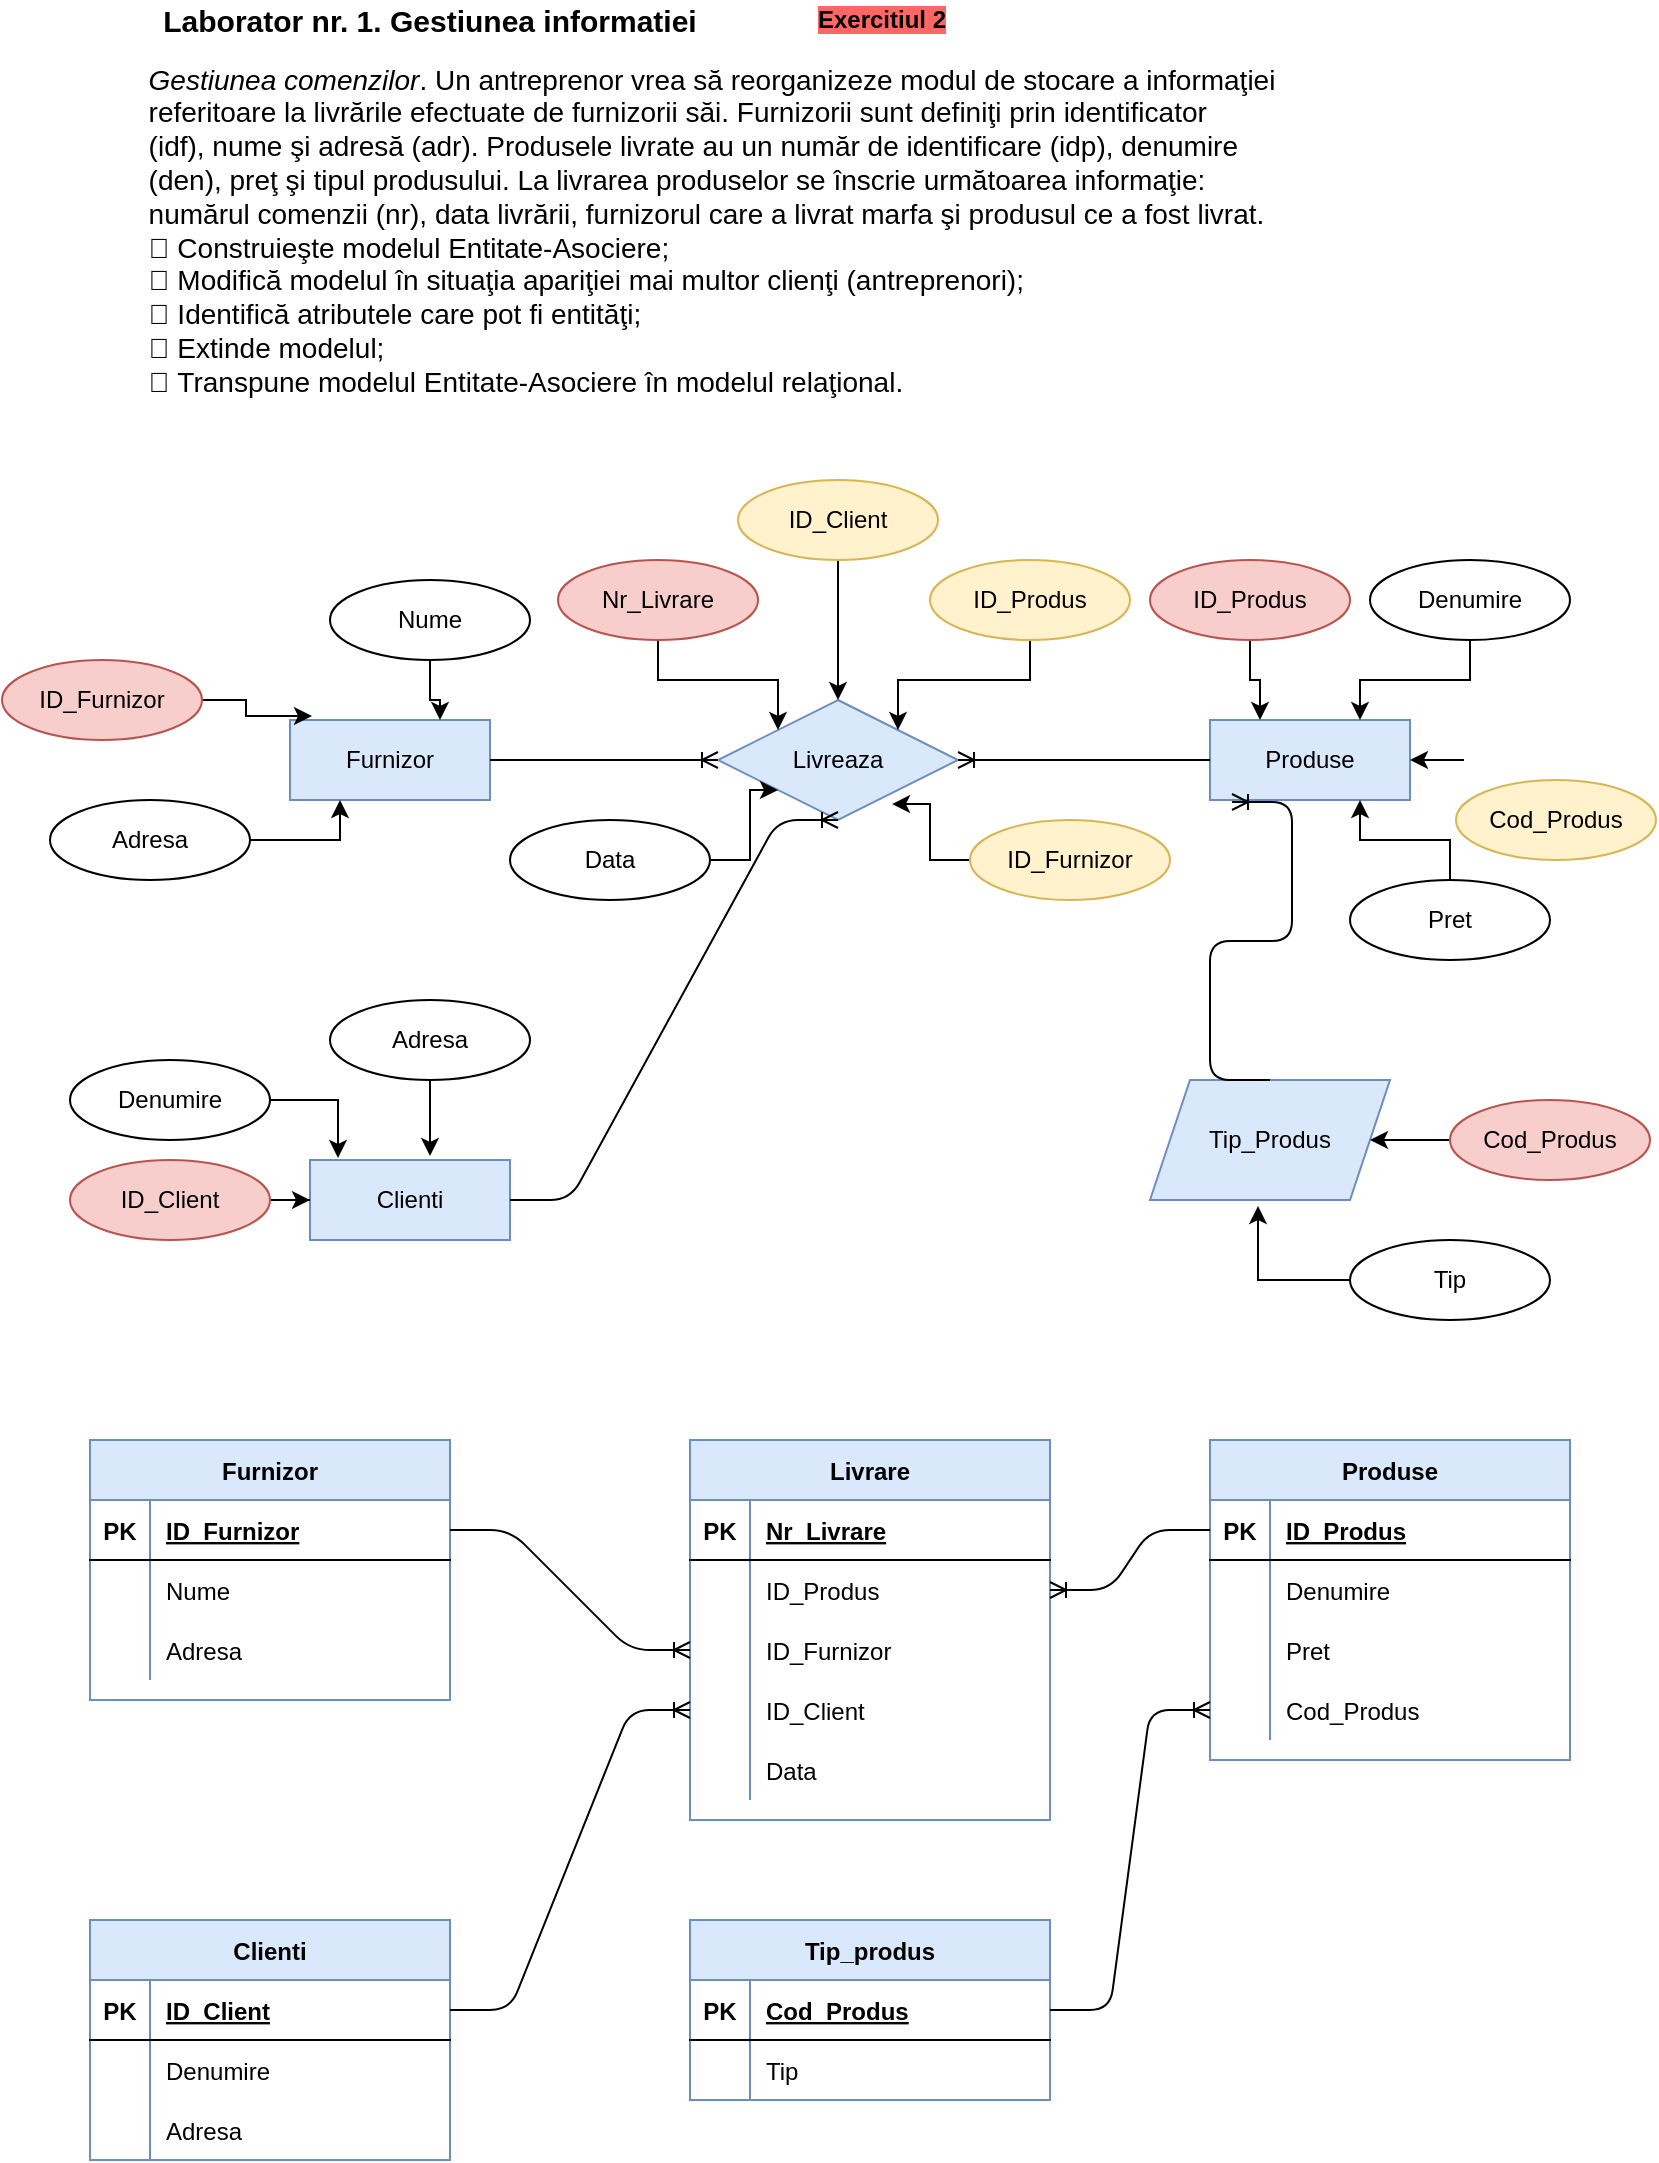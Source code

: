 <mxfile version="14.4.3" type="device"><diagram id="GzVoudzLTFGUCor3DVBX" name="Page-1"><mxGraphModel dx="1851" dy="592" grid="1" gridSize="10" guides="1" tooltips="1" connect="1" arrows="1" fold="1" page="1" pageScale="1" pageWidth="827" pageHeight="1169" math="0" shadow="0"><root><mxCell id="0"/><mxCell id="1" parent="0"/><mxCell id="v0XWhIG8VcT8d_aPm-Mz-1" value="Produse" style="whiteSpace=wrap;html=1;align=center;fillColor=#dae8fc;strokeColor=#6c8ebf;" parent="1" vertex="1"><mxGeometry x="594" y="400" width="100" height="40" as="geometry"/></mxCell><mxCell id="v0XWhIG8VcT8d_aPm-Mz-2" value="Furnizor" style="whiteSpace=wrap;html=1;align=center;fillColor=#dae8fc;strokeColor=#6c8ebf;" parent="1" vertex="1"><mxGeometry x="134" y="400" width="100" height="40" as="geometry"/></mxCell><mxCell id="v0XWhIG8VcT8d_aPm-Mz-3" value="Livreaza" style="shape=rhombus;perimeter=rhombusPerimeter;whiteSpace=wrap;html=1;align=center;fillColor=#dae8fc;strokeColor=#6c8ebf;" parent="1" vertex="1"><mxGeometry x="348" y="390" width="120" height="60" as="geometry"/></mxCell><mxCell id="v0XWhIG8VcT8d_aPm-Mz-4" value="" style="edgeStyle=entityRelationEdgeStyle;fontSize=12;html=1;endArrow=ERoneToMany;exitX=1;exitY=0.5;exitDx=0;exitDy=0;entryX=0;entryY=0.5;entryDx=0;entryDy=0;" parent="1" source="v0XWhIG8VcT8d_aPm-Mz-2" target="v0XWhIG8VcT8d_aPm-Mz-3" edge="1"><mxGeometry width="100" height="100" relative="1" as="geometry"><mxPoint x="354" y="670" as="sourcePoint"/><mxPoint x="454" y="570" as="targetPoint"/></mxGeometry></mxCell><mxCell id="v0XWhIG8VcT8d_aPm-Mz-5" value="" style="edgeStyle=entityRelationEdgeStyle;fontSize=12;html=1;endArrow=ERoneToMany;entryX=1;entryY=0.5;entryDx=0;entryDy=0;exitX=0;exitY=0.5;exitDx=0;exitDy=0;" parent="1" source="v0XWhIG8VcT8d_aPm-Mz-1" target="v0XWhIG8VcT8d_aPm-Mz-3" edge="1"><mxGeometry width="100" height="100" relative="1" as="geometry"><mxPoint x="354" y="670" as="sourcePoint"/><mxPoint x="454" y="570" as="targetPoint"/></mxGeometry></mxCell><mxCell id="v0XWhIG8VcT8d_aPm-Mz-18" style="edgeStyle=orthogonalEdgeStyle;rounded=0;orthogonalLoop=1;jettySize=auto;html=1;entryX=0.75;entryY=0;entryDx=0;entryDy=0;" parent="1" source="v0XWhIG8VcT8d_aPm-Mz-6" target="v0XWhIG8VcT8d_aPm-Mz-2" edge="1"><mxGeometry relative="1" as="geometry"/></mxCell><mxCell id="v0XWhIG8VcT8d_aPm-Mz-6" value="Nume" style="ellipse;whiteSpace=wrap;html=1;align=center;" parent="1" vertex="1"><mxGeometry x="154" y="330" width="100" height="40" as="geometry"/></mxCell><mxCell id="v0XWhIG8VcT8d_aPm-Mz-17" style="edgeStyle=orthogonalEdgeStyle;rounded=0;orthogonalLoop=1;jettySize=auto;html=1;entryX=0.11;entryY=-0.05;entryDx=0;entryDy=0;entryPerimeter=0;" parent="1" source="v0XWhIG8VcT8d_aPm-Mz-7" target="v0XWhIG8VcT8d_aPm-Mz-2" edge="1"><mxGeometry relative="1" as="geometry"/></mxCell><mxCell id="v0XWhIG8VcT8d_aPm-Mz-7" value="ID_Furnizor" style="ellipse;whiteSpace=wrap;html=1;align=center;fillColor=#f8cecc;strokeColor=#b85450;" parent="1" vertex="1"><mxGeometry x="-10" y="370" width="100" height="40" as="geometry"/></mxCell><mxCell id="v0XWhIG8VcT8d_aPm-Mz-19" style="edgeStyle=orthogonalEdgeStyle;rounded=0;orthogonalLoop=1;jettySize=auto;html=1;entryX=0.25;entryY=1;entryDx=0;entryDy=0;" parent="1" source="v0XWhIG8VcT8d_aPm-Mz-8" target="v0XWhIG8VcT8d_aPm-Mz-2" edge="1"><mxGeometry relative="1" as="geometry"/></mxCell><mxCell id="v0XWhIG8VcT8d_aPm-Mz-8" value="Adresa" style="ellipse;whiteSpace=wrap;html=1;align=center;" parent="1" vertex="1"><mxGeometry x="14" y="440" width="100" height="40" as="geometry"/></mxCell><mxCell id="v0XWhIG8VcT8d_aPm-Mz-24" style="edgeStyle=orthogonalEdgeStyle;rounded=0;orthogonalLoop=1;jettySize=auto;html=1;entryX=0.25;entryY=0;entryDx=0;entryDy=0;" parent="1" source="v0XWhIG8VcT8d_aPm-Mz-9" target="v0XWhIG8VcT8d_aPm-Mz-1" edge="1"><mxGeometry relative="1" as="geometry"/></mxCell><mxCell id="v0XWhIG8VcT8d_aPm-Mz-9" value="ID_Produs" style="ellipse;whiteSpace=wrap;html=1;align=center;fillColor=#f8cecc;strokeColor=#b85450;" parent="1" vertex="1"><mxGeometry x="564" y="320" width="100" height="40" as="geometry"/></mxCell><mxCell id="v0XWhIG8VcT8d_aPm-Mz-25" style="edgeStyle=orthogonalEdgeStyle;rounded=0;orthogonalLoop=1;jettySize=auto;html=1;entryX=0.75;entryY=0;entryDx=0;entryDy=0;" parent="1" source="v0XWhIG8VcT8d_aPm-Mz-10" target="v0XWhIG8VcT8d_aPm-Mz-1" edge="1"><mxGeometry relative="1" as="geometry"/></mxCell><mxCell id="v0XWhIG8VcT8d_aPm-Mz-10" value="Denumire" style="ellipse;whiteSpace=wrap;html=1;align=center;" parent="1" vertex="1"><mxGeometry x="674" y="320" width="100" height="40" as="geometry"/></mxCell><mxCell id="v0XWhIG8VcT8d_aPm-Mz-27" style="edgeStyle=orthogonalEdgeStyle;rounded=0;orthogonalLoop=1;jettySize=auto;html=1;entryX=0.75;entryY=1;entryDx=0;entryDy=0;" parent="1" source="v0XWhIG8VcT8d_aPm-Mz-11" target="v0XWhIG8VcT8d_aPm-Mz-1" edge="1"><mxGeometry relative="1" as="geometry"/></mxCell><mxCell id="v0XWhIG8VcT8d_aPm-Mz-11" value="Pret" style="ellipse;whiteSpace=wrap;html=1;align=center;" parent="1" vertex="1"><mxGeometry x="664" y="480" width="100" height="40" as="geometry"/></mxCell><mxCell id="v0XWhIG8VcT8d_aPm-Mz-26" style="edgeStyle=orthogonalEdgeStyle;rounded=0;orthogonalLoop=1;jettySize=auto;html=1;entryX=1;entryY=0.5;entryDx=0;entryDy=0;" parent="1" target="v0XWhIG8VcT8d_aPm-Mz-1" edge="1"><mxGeometry relative="1" as="geometry"><mxPoint x="721.0" y="420" as="sourcePoint"/></mxGeometry></mxCell><mxCell id="v0XWhIG8VcT8d_aPm-Mz-12" value="Cod_Produs" style="ellipse;whiteSpace=wrap;html=1;align=center;fillColor=#fff2cc;strokeColor=#d6b656;" parent="1" vertex="1"><mxGeometry x="717" y="430" width="100" height="40" as="geometry"/></mxCell><mxCell id="v0XWhIG8VcT8d_aPm-Mz-20" style="edgeStyle=orthogonalEdgeStyle;rounded=0;orthogonalLoop=1;jettySize=auto;html=1;entryX=0;entryY=0;entryDx=0;entryDy=0;" parent="1" source="v0XWhIG8VcT8d_aPm-Mz-13" target="v0XWhIG8VcT8d_aPm-Mz-3" edge="1"><mxGeometry relative="1" as="geometry"/></mxCell><mxCell id="v0XWhIG8VcT8d_aPm-Mz-13" value="Nr_Livrare" style="ellipse;whiteSpace=wrap;html=1;align=center;fillColor=#f8cecc;strokeColor=#b85450;" parent="1" vertex="1"><mxGeometry x="268" y="320" width="100" height="40" as="geometry"/></mxCell><mxCell id="v0XWhIG8VcT8d_aPm-Mz-22" style="edgeStyle=orthogonalEdgeStyle;rounded=0;orthogonalLoop=1;jettySize=auto;html=1;entryX=0;entryY=1;entryDx=0;entryDy=0;" parent="1" source="v0XWhIG8VcT8d_aPm-Mz-14" target="v0XWhIG8VcT8d_aPm-Mz-3" edge="1"><mxGeometry relative="1" as="geometry"/></mxCell><mxCell id="v0XWhIG8VcT8d_aPm-Mz-14" value="Data" style="ellipse;whiteSpace=wrap;html=1;align=center;" parent="1" vertex="1"><mxGeometry x="244" y="450" width="100" height="40" as="geometry"/></mxCell><mxCell id="v0XWhIG8VcT8d_aPm-Mz-23" style="edgeStyle=orthogonalEdgeStyle;rounded=0;orthogonalLoop=1;jettySize=auto;html=1;entryX=0.725;entryY=0.867;entryDx=0;entryDy=0;entryPerimeter=0;" parent="1" source="v0XWhIG8VcT8d_aPm-Mz-15" target="v0XWhIG8VcT8d_aPm-Mz-3" edge="1"><mxGeometry relative="1" as="geometry"/></mxCell><mxCell id="v0XWhIG8VcT8d_aPm-Mz-15" value="ID_Furnizor" style="ellipse;whiteSpace=wrap;html=1;align=center;fillColor=#fff2cc;strokeColor=#d6b656;" parent="1" vertex="1"><mxGeometry x="474" y="450" width="100" height="40" as="geometry"/></mxCell><mxCell id="v0XWhIG8VcT8d_aPm-Mz-21" style="edgeStyle=orthogonalEdgeStyle;rounded=0;orthogonalLoop=1;jettySize=auto;html=1;entryX=1;entryY=0;entryDx=0;entryDy=0;" parent="1" source="v0XWhIG8VcT8d_aPm-Mz-16" target="v0XWhIG8VcT8d_aPm-Mz-3" edge="1"><mxGeometry relative="1" as="geometry"/></mxCell><mxCell id="v0XWhIG8VcT8d_aPm-Mz-16" value="ID_Produs" style="ellipse;whiteSpace=wrap;html=1;align=center;fillColor=#fff2cc;strokeColor=#d6b656;" parent="1" vertex="1"><mxGeometry x="454" y="320" width="100" height="40" as="geometry"/></mxCell><mxCell id="v0XWhIG8VcT8d_aPm-Mz-28" value="Furnizor" style="shape=table;startSize=30;container=1;collapsible=1;childLayout=tableLayout;fixedRows=1;rowLines=0;fontStyle=1;align=center;resizeLast=1;fillColor=#dae8fc;strokeColor=#6c8ebf;" parent="1" vertex="1"><mxGeometry x="34" y="760" width="180" height="130" as="geometry"/></mxCell><mxCell id="v0XWhIG8VcT8d_aPm-Mz-29" value="" style="shape=partialRectangle;collapsible=0;dropTarget=0;pointerEvents=0;fillColor=none;top=0;left=0;bottom=1;right=0;points=[[0,0.5],[1,0.5]];portConstraint=eastwest;" parent="v0XWhIG8VcT8d_aPm-Mz-28" vertex="1"><mxGeometry y="30" width="180" height="30" as="geometry"/></mxCell><mxCell id="v0XWhIG8VcT8d_aPm-Mz-30" value="PK" style="shape=partialRectangle;connectable=0;fillColor=none;top=0;left=0;bottom=0;right=0;fontStyle=1;overflow=hidden;" parent="v0XWhIG8VcT8d_aPm-Mz-29" vertex="1"><mxGeometry width="30" height="30" as="geometry"/></mxCell><mxCell id="v0XWhIG8VcT8d_aPm-Mz-31" value="ID_Furnizor" style="shape=partialRectangle;connectable=0;fillColor=none;top=0;left=0;bottom=0;right=0;align=left;spacingLeft=6;fontStyle=5;overflow=hidden;" parent="v0XWhIG8VcT8d_aPm-Mz-29" vertex="1"><mxGeometry x="30" width="150" height="30" as="geometry"/></mxCell><mxCell id="v0XWhIG8VcT8d_aPm-Mz-32" value="" style="shape=partialRectangle;collapsible=0;dropTarget=0;pointerEvents=0;fillColor=none;top=0;left=0;bottom=0;right=0;points=[[0,0.5],[1,0.5]];portConstraint=eastwest;" parent="v0XWhIG8VcT8d_aPm-Mz-28" vertex="1"><mxGeometry y="60" width="180" height="30" as="geometry"/></mxCell><mxCell id="v0XWhIG8VcT8d_aPm-Mz-33" value="" style="shape=partialRectangle;connectable=0;fillColor=none;top=0;left=0;bottom=0;right=0;editable=1;overflow=hidden;" parent="v0XWhIG8VcT8d_aPm-Mz-32" vertex="1"><mxGeometry width="30" height="30" as="geometry"/></mxCell><mxCell id="v0XWhIG8VcT8d_aPm-Mz-34" value="Nume" style="shape=partialRectangle;connectable=0;fillColor=none;top=0;left=0;bottom=0;right=0;align=left;spacingLeft=6;overflow=hidden;" parent="v0XWhIG8VcT8d_aPm-Mz-32" vertex="1"><mxGeometry x="30" width="150" height="30" as="geometry"/></mxCell><mxCell id="v0XWhIG8VcT8d_aPm-Mz-35" value="" style="shape=partialRectangle;collapsible=0;dropTarget=0;pointerEvents=0;fillColor=none;top=0;left=0;bottom=0;right=0;points=[[0,0.5],[1,0.5]];portConstraint=eastwest;" parent="v0XWhIG8VcT8d_aPm-Mz-28" vertex="1"><mxGeometry y="90" width="180" height="30" as="geometry"/></mxCell><mxCell id="v0XWhIG8VcT8d_aPm-Mz-36" value="" style="shape=partialRectangle;connectable=0;fillColor=none;top=0;left=0;bottom=0;right=0;editable=1;overflow=hidden;" parent="v0XWhIG8VcT8d_aPm-Mz-35" vertex="1"><mxGeometry width="30" height="30" as="geometry"/></mxCell><mxCell id="v0XWhIG8VcT8d_aPm-Mz-37" value="Adresa" style="shape=partialRectangle;connectable=0;fillColor=none;top=0;left=0;bottom=0;right=0;align=left;spacingLeft=6;overflow=hidden;" parent="v0XWhIG8VcT8d_aPm-Mz-35" vertex="1"><mxGeometry x="30" width="150" height="30" as="geometry"/></mxCell><mxCell id="v0XWhIG8VcT8d_aPm-Mz-41" value="Clienti" style="whiteSpace=wrap;html=1;align=center;fillColor=#dae8fc;strokeColor=#6c8ebf;" parent="1" vertex="1"><mxGeometry x="144" y="620" width="100" height="40" as="geometry"/></mxCell><mxCell id="v0XWhIG8VcT8d_aPm-Mz-46" style="edgeStyle=orthogonalEdgeStyle;rounded=0;orthogonalLoop=1;jettySize=auto;html=1;entryX=0;entryY=0.5;entryDx=0;entryDy=0;" parent="1" source="v0XWhIG8VcT8d_aPm-Mz-42" target="v0XWhIG8VcT8d_aPm-Mz-41" edge="1"><mxGeometry relative="1" as="geometry"/></mxCell><mxCell id="v0XWhIG8VcT8d_aPm-Mz-42" value="ID_Client" style="ellipse;whiteSpace=wrap;html=1;align=center;fillColor=#f8cecc;strokeColor=#b85450;" parent="1" vertex="1"><mxGeometry x="24" y="620" width="100" height="40" as="geometry"/></mxCell><mxCell id="v0XWhIG8VcT8d_aPm-Mz-48" style="edgeStyle=orthogonalEdgeStyle;rounded=0;orthogonalLoop=1;jettySize=auto;html=1;entryX=0.6;entryY=-0.05;entryDx=0;entryDy=0;entryPerimeter=0;" parent="1" source="v0XWhIG8VcT8d_aPm-Mz-43" target="v0XWhIG8VcT8d_aPm-Mz-41" edge="1"><mxGeometry relative="1" as="geometry"/></mxCell><mxCell id="v0XWhIG8VcT8d_aPm-Mz-43" value="Adresa" style="ellipse;whiteSpace=wrap;html=1;align=center;" parent="1" vertex="1"><mxGeometry x="154" y="540" width="100" height="40" as="geometry"/></mxCell><mxCell id="v0XWhIG8VcT8d_aPm-Mz-47" style="edgeStyle=orthogonalEdgeStyle;rounded=0;orthogonalLoop=1;jettySize=auto;html=1;entryX=0.14;entryY=-0.025;entryDx=0;entryDy=0;entryPerimeter=0;" parent="1" source="v0XWhIG8VcT8d_aPm-Mz-44" target="v0XWhIG8VcT8d_aPm-Mz-41" edge="1"><mxGeometry relative="1" as="geometry"/></mxCell><mxCell id="v0XWhIG8VcT8d_aPm-Mz-44" value="Denumire" style="ellipse;whiteSpace=wrap;html=1;align=center;" parent="1" vertex="1"><mxGeometry x="24" y="570" width="100" height="40" as="geometry"/></mxCell><mxCell id="v0XWhIG8VcT8d_aPm-Mz-45" value="" style="edgeStyle=entityRelationEdgeStyle;fontSize=12;html=1;endArrow=ERoneToMany;exitX=1;exitY=0.5;exitDx=0;exitDy=0;entryX=0.5;entryY=1;entryDx=0;entryDy=0;" parent="1" source="v0XWhIG8VcT8d_aPm-Mz-41" target="v0XWhIG8VcT8d_aPm-Mz-3" edge="1"><mxGeometry width="100" height="100" relative="1" as="geometry"><mxPoint x="354" y="670" as="sourcePoint"/><mxPoint x="454" y="570" as="targetPoint"/></mxGeometry></mxCell><mxCell id="v0XWhIG8VcT8d_aPm-Mz-50" style="edgeStyle=orthogonalEdgeStyle;rounded=0;orthogonalLoop=1;jettySize=auto;html=1;entryX=0.5;entryY=0;entryDx=0;entryDy=0;" parent="1" source="v0XWhIG8VcT8d_aPm-Mz-49" target="v0XWhIG8VcT8d_aPm-Mz-3" edge="1"><mxGeometry relative="1" as="geometry"/></mxCell><mxCell id="v0XWhIG8VcT8d_aPm-Mz-49" value="ID_Client" style="ellipse;whiteSpace=wrap;html=1;align=center;fillColor=#fff2cc;strokeColor=#d6b656;" parent="1" vertex="1"><mxGeometry x="358" y="280" width="100" height="40" as="geometry"/></mxCell><mxCell id="v0XWhIG8VcT8d_aPm-Mz-51" value="Tip_Produs" style="shape=parallelogram;perimeter=parallelogramPerimeter;whiteSpace=wrap;html=1;fixedSize=1;fillColor=#dae8fc;strokeColor=#6c8ebf;" parent="1" vertex="1"><mxGeometry x="564" y="580" width="120" height="60" as="geometry"/></mxCell><mxCell id="v0XWhIG8VcT8d_aPm-Mz-55" style="edgeStyle=orthogonalEdgeStyle;rounded=0;orthogonalLoop=1;jettySize=auto;html=1;entryX=1;entryY=0.5;entryDx=0;entryDy=0;" parent="1" source="v0XWhIG8VcT8d_aPm-Mz-52" target="v0XWhIG8VcT8d_aPm-Mz-51" edge="1"><mxGeometry relative="1" as="geometry"/></mxCell><mxCell id="v0XWhIG8VcT8d_aPm-Mz-52" value="Cod_Produs" style="ellipse;whiteSpace=wrap;html=1;align=center;fillColor=#f8cecc;strokeColor=#b85450;" parent="1" vertex="1"><mxGeometry x="714" y="590" width="100" height="40" as="geometry"/></mxCell><mxCell id="v0XWhIG8VcT8d_aPm-Mz-54" style="edgeStyle=orthogonalEdgeStyle;rounded=0;orthogonalLoop=1;jettySize=auto;html=1;entryX=0.45;entryY=1.05;entryDx=0;entryDy=0;entryPerimeter=0;" parent="1" source="v0XWhIG8VcT8d_aPm-Mz-53" target="v0XWhIG8VcT8d_aPm-Mz-51" edge="1"><mxGeometry relative="1" as="geometry"><Array as="points"><mxPoint x="618" y="680"/></Array></mxGeometry></mxCell><mxCell id="v0XWhIG8VcT8d_aPm-Mz-53" value="Tip" style="ellipse;whiteSpace=wrap;html=1;align=center;" parent="1" vertex="1"><mxGeometry x="664" y="660" width="100" height="40" as="geometry"/></mxCell><mxCell id="v0XWhIG8VcT8d_aPm-Mz-57" value="" style="edgeStyle=entityRelationEdgeStyle;fontSize=12;html=1;endArrow=ERoneToMany;exitX=0.5;exitY=0;exitDx=0;exitDy=0;entryX=0.11;entryY=1.025;entryDx=0;entryDy=0;entryPerimeter=0;" parent="1" source="v0XWhIG8VcT8d_aPm-Mz-51" target="v0XWhIG8VcT8d_aPm-Mz-1" edge="1"><mxGeometry width="100" height="100" relative="1" as="geometry"><mxPoint x="354" y="670" as="sourcePoint"/><mxPoint x="454" y="570" as="targetPoint"/></mxGeometry></mxCell><mxCell id="v0XWhIG8VcT8d_aPm-Mz-58" value="Livrare" style="shape=table;startSize=30;container=1;collapsible=1;childLayout=tableLayout;fixedRows=1;rowLines=0;fontStyle=1;align=center;resizeLast=1;fillColor=#dae8fc;strokeColor=#6c8ebf;" parent="1" vertex="1"><mxGeometry x="334" y="760" width="180" height="190" as="geometry"/></mxCell><mxCell id="v0XWhIG8VcT8d_aPm-Mz-59" value="" style="shape=partialRectangle;collapsible=0;dropTarget=0;pointerEvents=0;fillColor=none;top=0;left=0;bottom=1;right=0;points=[[0,0.5],[1,0.5]];portConstraint=eastwest;" parent="v0XWhIG8VcT8d_aPm-Mz-58" vertex="1"><mxGeometry y="30" width="180" height="30" as="geometry"/></mxCell><mxCell id="v0XWhIG8VcT8d_aPm-Mz-60" value="PK" style="shape=partialRectangle;connectable=0;fillColor=none;top=0;left=0;bottom=0;right=0;fontStyle=1;overflow=hidden;" parent="v0XWhIG8VcT8d_aPm-Mz-59" vertex="1"><mxGeometry width="30" height="30" as="geometry"/></mxCell><mxCell id="v0XWhIG8VcT8d_aPm-Mz-61" value="Nr_Livrare" style="shape=partialRectangle;connectable=0;fillColor=none;top=0;left=0;bottom=0;right=0;align=left;spacingLeft=6;fontStyle=5;overflow=hidden;" parent="v0XWhIG8VcT8d_aPm-Mz-59" vertex="1"><mxGeometry x="30" width="150" height="30" as="geometry"/></mxCell><mxCell id="v0XWhIG8VcT8d_aPm-Mz-62" value="" style="shape=partialRectangle;collapsible=0;dropTarget=0;pointerEvents=0;fillColor=none;top=0;left=0;bottom=0;right=0;points=[[0,0.5],[1,0.5]];portConstraint=eastwest;" parent="v0XWhIG8VcT8d_aPm-Mz-58" vertex="1"><mxGeometry y="60" width="180" height="30" as="geometry"/></mxCell><mxCell id="v0XWhIG8VcT8d_aPm-Mz-63" value="" style="shape=partialRectangle;connectable=0;fillColor=none;top=0;left=0;bottom=0;right=0;editable=1;overflow=hidden;" parent="v0XWhIG8VcT8d_aPm-Mz-62" vertex="1"><mxGeometry width="30" height="30" as="geometry"/></mxCell><mxCell id="v0XWhIG8VcT8d_aPm-Mz-64" value="ID_Produs" style="shape=partialRectangle;connectable=0;fillColor=none;top=0;left=0;bottom=0;right=0;align=left;spacingLeft=6;overflow=hidden;" parent="v0XWhIG8VcT8d_aPm-Mz-62" vertex="1"><mxGeometry x="30" width="150" height="30" as="geometry"/></mxCell><mxCell id="v0XWhIG8VcT8d_aPm-Mz-68" value="" style="shape=partialRectangle;collapsible=0;dropTarget=0;pointerEvents=0;fillColor=none;top=0;left=0;bottom=0;right=0;points=[[0,0.5],[1,0.5]];portConstraint=eastwest;" parent="v0XWhIG8VcT8d_aPm-Mz-58" vertex="1"><mxGeometry y="90" width="180" height="30" as="geometry"/></mxCell><mxCell id="v0XWhIG8VcT8d_aPm-Mz-69" value="" style="shape=partialRectangle;connectable=0;fillColor=none;top=0;left=0;bottom=0;right=0;editable=1;overflow=hidden;" parent="v0XWhIG8VcT8d_aPm-Mz-68" vertex="1"><mxGeometry width="30" height="30" as="geometry"/></mxCell><mxCell id="v0XWhIG8VcT8d_aPm-Mz-70" value="ID_Furnizor" style="shape=partialRectangle;connectable=0;fillColor=none;top=0;left=0;bottom=0;right=0;align=left;spacingLeft=6;overflow=hidden;" parent="v0XWhIG8VcT8d_aPm-Mz-68" vertex="1"><mxGeometry x="30" width="150" height="30" as="geometry"/></mxCell><mxCell id="v0XWhIG8VcT8d_aPm-Mz-65" value="" style="shape=partialRectangle;collapsible=0;dropTarget=0;pointerEvents=0;fillColor=none;top=0;left=0;bottom=0;right=0;points=[[0,0.5],[1,0.5]];portConstraint=eastwest;" parent="v0XWhIG8VcT8d_aPm-Mz-58" vertex="1"><mxGeometry y="120" width="180" height="30" as="geometry"/></mxCell><mxCell id="v0XWhIG8VcT8d_aPm-Mz-66" value="" style="shape=partialRectangle;connectable=0;fillColor=none;top=0;left=0;bottom=0;right=0;editable=1;overflow=hidden;" parent="v0XWhIG8VcT8d_aPm-Mz-65" vertex="1"><mxGeometry width="30" height="30" as="geometry"/></mxCell><mxCell id="v0XWhIG8VcT8d_aPm-Mz-67" value="ID_Client" style="shape=partialRectangle;connectable=0;fillColor=none;top=0;left=0;bottom=0;right=0;align=left;spacingLeft=6;overflow=hidden;" parent="v0XWhIG8VcT8d_aPm-Mz-65" vertex="1"><mxGeometry x="30" width="150" height="30" as="geometry"/></mxCell><mxCell id="v0XWhIG8VcT8d_aPm-Mz-71" value="" style="shape=partialRectangle;collapsible=0;dropTarget=0;pointerEvents=0;fillColor=none;top=0;left=0;bottom=0;right=0;points=[[0,0.5],[1,0.5]];portConstraint=eastwest;" parent="v0XWhIG8VcT8d_aPm-Mz-58" vertex="1"><mxGeometry y="150" width="180" height="30" as="geometry"/></mxCell><mxCell id="v0XWhIG8VcT8d_aPm-Mz-72" value="" style="shape=partialRectangle;connectable=0;fillColor=none;top=0;left=0;bottom=0;right=0;editable=1;overflow=hidden;" parent="v0XWhIG8VcT8d_aPm-Mz-71" vertex="1"><mxGeometry width="30" height="30" as="geometry"/></mxCell><mxCell id="v0XWhIG8VcT8d_aPm-Mz-73" value="Data" style="shape=partialRectangle;connectable=0;fillColor=none;top=0;left=0;bottom=0;right=0;align=left;spacingLeft=6;overflow=hidden;" parent="v0XWhIG8VcT8d_aPm-Mz-71" vertex="1"><mxGeometry x="30" width="150" height="30" as="geometry"/></mxCell><mxCell id="v0XWhIG8VcT8d_aPm-Mz-74" value="Produse" style="shape=table;startSize=30;container=1;collapsible=1;childLayout=tableLayout;fixedRows=1;rowLines=0;fontStyle=1;align=center;resizeLast=1;fillColor=#dae8fc;strokeColor=#6c8ebf;" parent="1" vertex="1"><mxGeometry x="594" y="760" width="180" height="160" as="geometry"/></mxCell><mxCell id="v0XWhIG8VcT8d_aPm-Mz-75" value="" style="shape=partialRectangle;collapsible=0;dropTarget=0;pointerEvents=0;fillColor=none;top=0;left=0;bottom=1;right=0;points=[[0,0.5],[1,0.5]];portConstraint=eastwest;" parent="v0XWhIG8VcT8d_aPm-Mz-74" vertex="1"><mxGeometry y="30" width="180" height="30" as="geometry"/></mxCell><mxCell id="v0XWhIG8VcT8d_aPm-Mz-76" value="PK" style="shape=partialRectangle;connectable=0;fillColor=none;top=0;left=0;bottom=0;right=0;fontStyle=1;overflow=hidden;" parent="v0XWhIG8VcT8d_aPm-Mz-75" vertex="1"><mxGeometry width="30" height="30" as="geometry"/></mxCell><mxCell id="v0XWhIG8VcT8d_aPm-Mz-77" value="ID_Produs" style="shape=partialRectangle;connectable=0;fillColor=none;top=0;left=0;bottom=0;right=0;align=left;spacingLeft=6;fontStyle=5;overflow=hidden;" parent="v0XWhIG8VcT8d_aPm-Mz-75" vertex="1"><mxGeometry x="30" width="150" height="30" as="geometry"/></mxCell><mxCell id="v0XWhIG8VcT8d_aPm-Mz-78" value="" style="shape=partialRectangle;collapsible=0;dropTarget=0;pointerEvents=0;fillColor=none;top=0;left=0;bottom=0;right=0;points=[[0,0.5],[1,0.5]];portConstraint=eastwest;" parent="v0XWhIG8VcT8d_aPm-Mz-74" vertex="1"><mxGeometry y="60" width="180" height="30" as="geometry"/></mxCell><mxCell id="v0XWhIG8VcT8d_aPm-Mz-79" value="" style="shape=partialRectangle;connectable=0;fillColor=none;top=0;left=0;bottom=0;right=0;editable=1;overflow=hidden;" parent="v0XWhIG8VcT8d_aPm-Mz-78" vertex="1"><mxGeometry width="30" height="30" as="geometry"/></mxCell><mxCell id="v0XWhIG8VcT8d_aPm-Mz-80" value="Denumire" style="shape=partialRectangle;connectable=0;fillColor=none;top=0;left=0;bottom=0;right=0;align=left;spacingLeft=6;overflow=hidden;" parent="v0XWhIG8VcT8d_aPm-Mz-78" vertex="1"><mxGeometry x="30" width="150" height="30" as="geometry"/></mxCell><mxCell id="v0XWhIG8VcT8d_aPm-Mz-81" value="" style="shape=partialRectangle;collapsible=0;dropTarget=0;pointerEvents=0;fillColor=none;top=0;left=0;bottom=0;right=0;points=[[0,0.5],[1,0.5]];portConstraint=eastwest;" parent="v0XWhIG8VcT8d_aPm-Mz-74" vertex="1"><mxGeometry y="90" width="180" height="30" as="geometry"/></mxCell><mxCell id="v0XWhIG8VcT8d_aPm-Mz-82" value="" style="shape=partialRectangle;connectable=0;fillColor=none;top=0;left=0;bottom=0;right=0;editable=1;overflow=hidden;" parent="v0XWhIG8VcT8d_aPm-Mz-81" vertex="1"><mxGeometry width="30" height="30" as="geometry"/></mxCell><mxCell id="v0XWhIG8VcT8d_aPm-Mz-83" value="Pret" style="shape=partialRectangle;connectable=0;fillColor=none;top=0;left=0;bottom=0;right=0;align=left;spacingLeft=6;overflow=hidden;" parent="v0XWhIG8VcT8d_aPm-Mz-81" vertex="1"><mxGeometry x="30" width="150" height="30" as="geometry"/></mxCell><mxCell id="v0XWhIG8VcT8d_aPm-Mz-84" value="" style="shape=partialRectangle;collapsible=0;dropTarget=0;pointerEvents=0;fillColor=none;top=0;left=0;bottom=0;right=0;points=[[0,0.5],[1,0.5]];portConstraint=eastwest;" parent="v0XWhIG8VcT8d_aPm-Mz-74" vertex="1"><mxGeometry y="120" width="180" height="30" as="geometry"/></mxCell><mxCell id="v0XWhIG8VcT8d_aPm-Mz-85" value="" style="shape=partialRectangle;connectable=0;fillColor=none;top=0;left=0;bottom=0;right=0;editable=1;overflow=hidden;" parent="v0XWhIG8VcT8d_aPm-Mz-84" vertex="1"><mxGeometry width="30" height="30" as="geometry"/></mxCell><mxCell id="v0XWhIG8VcT8d_aPm-Mz-86" value="Cod_Produs" style="shape=partialRectangle;connectable=0;fillColor=none;top=0;left=0;bottom=0;right=0;align=left;spacingLeft=6;overflow=hidden;" parent="v0XWhIG8VcT8d_aPm-Mz-84" vertex="1"><mxGeometry x="30" width="150" height="30" as="geometry"/></mxCell><mxCell id="v0XWhIG8VcT8d_aPm-Mz-90" value="Clienti" style="shape=table;startSize=30;container=1;collapsible=1;childLayout=tableLayout;fixedRows=1;rowLines=0;fontStyle=1;align=center;resizeLast=1;fillColor=#dae8fc;strokeColor=#6c8ebf;" parent="1" vertex="1"><mxGeometry x="34" y="1000" width="180" height="120" as="geometry"/></mxCell><mxCell id="v0XWhIG8VcT8d_aPm-Mz-91" value="" style="shape=partialRectangle;collapsible=0;dropTarget=0;pointerEvents=0;fillColor=none;top=0;left=0;bottom=1;right=0;points=[[0,0.5],[1,0.5]];portConstraint=eastwest;" parent="v0XWhIG8VcT8d_aPm-Mz-90" vertex="1"><mxGeometry y="30" width="180" height="30" as="geometry"/></mxCell><mxCell id="v0XWhIG8VcT8d_aPm-Mz-92" value="PK" style="shape=partialRectangle;connectable=0;fillColor=none;top=0;left=0;bottom=0;right=0;fontStyle=1;overflow=hidden;" parent="v0XWhIG8VcT8d_aPm-Mz-91" vertex="1"><mxGeometry width="30" height="30" as="geometry"/></mxCell><mxCell id="v0XWhIG8VcT8d_aPm-Mz-93" value="ID_Client" style="shape=partialRectangle;connectable=0;fillColor=none;top=0;left=0;bottom=0;right=0;align=left;spacingLeft=6;fontStyle=5;overflow=hidden;" parent="v0XWhIG8VcT8d_aPm-Mz-91" vertex="1"><mxGeometry x="30" width="150" height="30" as="geometry"/></mxCell><mxCell id="v0XWhIG8VcT8d_aPm-Mz-94" value="" style="shape=partialRectangle;collapsible=0;dropTarget=0;pointerEvents=0;fillColor=none;top=0;left=0;bottom=0;right=0;points=[[0,0.5],[1,0.5]];portConstraint=eastwest;" parent="v0XWhIG8VcT8d_aPm-Mz-90" vertex="1"><mxGeometry y="60" width="180" height="30" as="geometry"/></mxCell><mxCell id="v0XWhIG8VcT8d_aPm-Mz-95" value="" style="shape=partialRectangle;connectable=0;fillColor=none;top=0;left=0;bottom=0;right=0;editable=1;overflow=hidden;" parent="v0XWhIG8VcT8d_aPm-Mz-94" vertex="1"><mxGeometry width="30" height="30" as="geometry"/></mxCell><mxCell id="v0XWhIG8VcT8d_aPm-Mz-96" value="Denumire" style="shape=partialRectangle;connectable=0;fillColor=none;top=0;left=0;bottom=0;right=0;align=left;spacingLeft=6;overflow=hidden;" parent="v0XWhIG8VcT8d_aPm-Mz-94" vertex="1"><mxGeometry x="30" width="150" height="30" as="geometry"/></mxCell><mxCell id="v0XWhIG8VcT8d_aPm-Mz-97" value="" style="shape=partialRectangle;collapsible=0;dropTarget=0;pointerEvents=0;fillColor=none;top=0;left=0;bottom=0;right=0;points=[[0,0.5],[1,0.5]];portConstraint=eastwest;" parent="v0XWhIG8VcT8d_aPm-Mz-90" vertex="1"><mxGeometry y="90" width="180" height="30" as="geometry"/></mxCell><mxCell id="v0XWhIG8VcT8d_aPm-Mz-98" value="" style="shape=partialRectangle;connectable=0;fillColor=none;top=0;left=0;bottom=0;right=0;editable=1;overflow=hidden;" parent="v0XWhIG8VcT8d_aPm-Mz-97" vertex="1"><mxGeometry width="30" height="30" as="geometry"/></mxCell><mxCell id="v0XWhIG8VcT8d_aPm-Mz-99" value="Adresa" style="shape=partialRectangle;connectable=0;fillColor=none;top=0;left=0;bottom=0;right=0;align=left;spacingLeft=6;overflow=hidden;" parent="v0XWhIG8VcT8d_aPm-Mz-97" vertex="1"><mxGeometry x="30" width="150" height="30" as="geometry"/></mxCell><mxCell id="v0XWhIG8VcT8d_aPm-Mz-109" value="Tip_produs" style="shape=table;startSize=30;container=1;collapsible=1;childLayout=tableLayout;fixedRows=1;rowLines=0;fontStyle=1;align=center;resizeLast=1;fillColor=#dae8fc;strokeColor=#6c8ebf;" parent="1" vertex="1"><mxGeometry x="334" y="1000" width="180" height="90" as="geometry"/></mxCell><mxCell id="v0XWhIG8VcT8d_aPm-Mz-110" value="" style="shape=partialRectangle;collapsible=0;dropTarget=0;pointerEvents=0;fillColor=none;top=0;left=0;bottom=1;right=0;points=[[0,0.5],[1,0.5]];portConstraint=eastwest;" parent="v0XWhIG8VcT8d_aPm-Mz-109" vertex="1"><mxGeometry y="30" width="180" height="30" as="geometry"/></mxCell><mxCell id="v0XWhIG8VcT8d_aPm-Mz-111" value="PK" style="shape=partialRectangle;connectable=0;fillColor=none;top=0;left=0;bottom=0;right=0;fontStyle=1;overflow=hidden;" parent="v0XWhIG8VcT8d_aPm-Mz-110" vertex="1"><mxGeometry width="30" height="30" as="geometry"/></mxCell><mxCell id="v0XWhIG8VcT8d_aPm-Mz-112" value="Cod_Produs" style="shape=partialRectangle;connectable=0;fillColor=none;top=0;left=0;bottom=0;right=0;align=left;spacingLeft=6;fontStyle=5;overflow=hidden;" parent="v0XWhIG8VcT8d_aPm-Mz-110" vertex="1"><mxGeometry x="30" width="150" height="30" as="geometry"/></mxCell><mxCell id="v0XWhIG8VcT8d_aPm-Mz-113" value="" style="shape=partialRectangle;collapsible=0;dropTarget=0;pointerEvents=0;fillColor=none;top=0;left=0;bottom=0;right=0;points=[[0,0.5],[1,0.5]];portConstraint=eastwest;" parent="v0XWhIG8VcT8d_aPm-Mz-109" vertex="1"><mxGeometry y="60" width="180" height="30" as="geometry"/></mxCell><mxCell id="v0XWhIG8VcT8d_aPm-Mz-114" value="" style="shape=partialRectangle;connectable=0;fillColor=none;top=0;left=0;bottom=0;right=0;editable=1;overflow=hidden;" parent="v0XWhIG8VcT8d_aPm-Mz-113" vertex="1"><mxGeometry width="30" height="30" as="geometry"/></mxCell><mxCell id="v0XWhIG8VcT8d_aPm-Mz-115" value="Tip" style="shape=partialRectangle;connectable=0;fillColor=none;top=0;left=0;bottom=0;right=0;align=left;spacingLeft=6;overflow=hidden;" parent="v0XWhIG8VcT8d_aPm-Mz-113" vertex="1"><mxGeometry x="30" width="150" height="30" as="geometry"/></mxCell><mxCell id="v0XWhIG8VcT8d_aPm-Mz-119" value="" style="edgeStyle=entityRelationEdgeStyle;fontSize=12;html=1;endArrow=ERoneToMany;exitX=1;exitY=0.5;exitDx=0;exitDy=0;entryX=0;entryY=0.5;entryDx=0;entryDy=0;" parent="1" source="v0XWhIG8VcT8d_aPm-Mz-29" target="v0XWhIG8VcT8d_aPm-Mz-68" edge="1"><mxGeometry width="100" height="100" relative="1" as="geometry"><mxPoint x="354" y="970" as="sourcePoint"/><mxPoint x="454" y="870" as="targetPoint"/></mxGeometry></mxCell><mxCell id="v0XWhIG8VcT8d_aPm-Mz-120" value="" style="edgeStyle=entityRelationEdgeStyle;fontSize=12;html=1;endArrow=ERoneToMany;entryX=1;entryY=0.5;entryDx=0;entryDy=0;exitX=0;exitY=0.5;exitDx=0;exitDy=0;" parent="1" source="v0XWhIG8VcT8d_aPm-Mz-75" target="v0XWhIG8VcT8d_aPm-Mz-62" edge="1"><mxGeometry width="100" height="100" relative="1" as="geometry"><mxPoint x="354" y="970" as="sourcePoint"/><mxPoint x="454" y="870" as="targetPoint"/></mxGeometry></mxCell><mxCell id="v0XWhIG8VcT8d_aPm-Mz-121" value="" style="edgeStyle=entityRelationEdgeStyle;fontSize=12;html=1;endArrow=ERoneToMany;exitX=1;exitY=0.5;exitDx=0;exitDy=0;entryX=0;entryY=0.5;entryDx=0;entryDy=0;" parent="1" source="v0XWhIG8VcT8d_aPm-Mz-91" target="v0XWhIG8VcT8d_aPm-Mz-65" edge="1"><mxGeometry width="100" height="100" relative="1" as="geometry"><mxPoint x="454" y="870" as="sourcePoint"/><mxPoint x="354" y="970" as="targetPoint"/></mxGeometry></mxCell><mxCell id="v0XWhIG8VcT8d_aPm-Mz-122" value="" style="edgeStyle=entityRelationEdgeStyle;fontSize=12;html=1;endArrow=ERoneToMany;entryX=0;entryY=0.5;entryDx=0;entryDy=0;exitX=1;exitY=0.5;exitDx=0;exitDy=0;" parent="1" source="v0XWhIG8VcT8d_aPm-Mz-110" target="v0XWhIG8VcT8d_aPm-Mz-84" edge="1"><mxGeometry width="100" height="100" relative="1" as="geometry"><mxPoint x="574" y="980" as="sourcePoint"/><mxPoint x="454" y="870" as="targetPoint"/></mxGeometry></mxCell><mxCell id="PJBA_l4Mx_bbw0XInHPm-1" value="&lt;div style=&quot;text-align: left ; font-size: 14px&quot;&gt;&lt;font style=&quot;font-size: 14px&quot;&gt;&lt;i&gt;Gestiunea comenzilor&lt;/i&gt;. Un antreprenor vrea să reorganizeze modul de stocare a informaţiei&lt;/font&gt;&lt;/div&gt;&lt;div style=&quot;text-align: left ; font-size: 14px&quot;&gt;&lt;span&gt;&lt;font style=&quot;font-size: 14px&quot;&gt;referitoare la livrările efectuate de furnizorii săi. Furnizorii sunt definiţi prin identificator&lt;/font&gt;&lt;/span&gt;&lt;/div&gt;&lt;div style=&quot;text-align: left ; font-size: 14px&quot;&gt;&lt;span&gt;&lt;font style=&quot;font-size: 14px&quot;&gt;(idf), nume şi adresă (adr). Produsele livrate au un număr de identificare (idp), denumire&lt;/font&gt;&lt;/span&gt;&lt;/div&gt;&lt;div style=&quot;text-align: left ; font-size: 14px&quot;&gt;&lt;span&gt;&lt;font style=&quot;font-size: 14px&quot;&gt;(den), preţ şi tipul produsului. La livrarea produselor se înscrie următoarea informaţie:&lt;/font&gt;&lt;/span&gt;&lt;/div&gt;&lt;div style=&quot;text-align: left ; font-size: 14px&quot;&gt;&lt;span&gt;&lt;font style=&quot;font-size: 14px&quot;&gt;numărul comenzii (nr), data livrării, furnizorul care a livrat marfa şi produsul ce a fost livrat.&lt;/font&gt;&lt;/span&gt;&lt;/div&gt;&lt;div style=&quot;text-align: left ; font-size: 14px&quot;&gt;&lt;span&gt;&lt;font style=&quot;font-size: 14px&quot;&gt; Construieşte modelul Entitate-Asociere;&lt;/font&gt;&lt;/span&gt;&lt;/div&gt;&lt;div style=&quot;text-align: left ; font-size: 14px&quot;&gt;&lt;span&gt;&lt;font style=&quot;font-size: 14px&quot;&gt; Modifică modelul în situaţia apariţiei mai multor clienţi (antreprenori);&lt;/font&gt;&lt;/span&gt;&lt;/div&gt;&lt;div style=&quot;text-align: left ; font-size: 14px&quot;&gt;&lt;span&gt;&lt;font style=&quot;font-size: 14px&quot;&gt; Identifică atributele care pot fi entităţi;&lt;/font&gt;&lt;/span&gt;&lt;/div&gt;&lt;div style=&quot;text-align: left ; font-size: 14px&quot;&gt;&lt;span&gt;&lt;font style=&quot;font-size: 14px&quot;&gt; Extinde modelul;&lt;/font&gt;&lt;/span&gt;&lt;/div&gt;&lt;div style=&quot;text-align: left ; font-size: 14px&quot;&gt;&lt;font style=&quot;font-size: 14px&quot;&gt; Transpune modelul Entitate-Asociere în modelul relaţional.&lt;/font&gt;&lt;/div&gt;" style="text;html=1;strokeColor=none;fillColor=none;align=center;verticalAlign=middle;whiteSpace=wrap;rounded=0;" parent="1" vertex="1"><mxGeometry x="40" y="70" width="610" height="170" as="geometry"/></mxCell><mxCell id="PJBA_l4Mx_bbw0XInHPm-2" value="&lt;b&gt;&lt;font style=&quot;font-size: 15px&quot;&gt;Laborator nr. 1. Gestiunea informatiei&lt;/font&gt;&lt;/b&gt;" style="text;html=1;strokeColor=none;fillColor=none;align=center;verticalAlign=middle;whiteSpace=wrap;rounded=0;" parent="1" vertex="1"><mxGeometry x="64" y="40" width="280" height="20" as="geometry"/></mxCell><mxCell id="PJBA_l4Mx_bbw0XInHPm-4" value="&lt;b style=&quot;background-color: rgb(255 , 102 , 102)&quot;&gt;Exercitiul 2&lt;/b&gt;" style="text;html=1;strokeColor=none;fillColor=none;align=center;verticalAlign=middle;whiteSpace=wrap;rounded=0;" parent="1" vertex="1"><mxGeometry x="390" y="40" width="80" height="20" as="geometry"/></mxCell></root></mxGraphModel></diagram></mxfile>